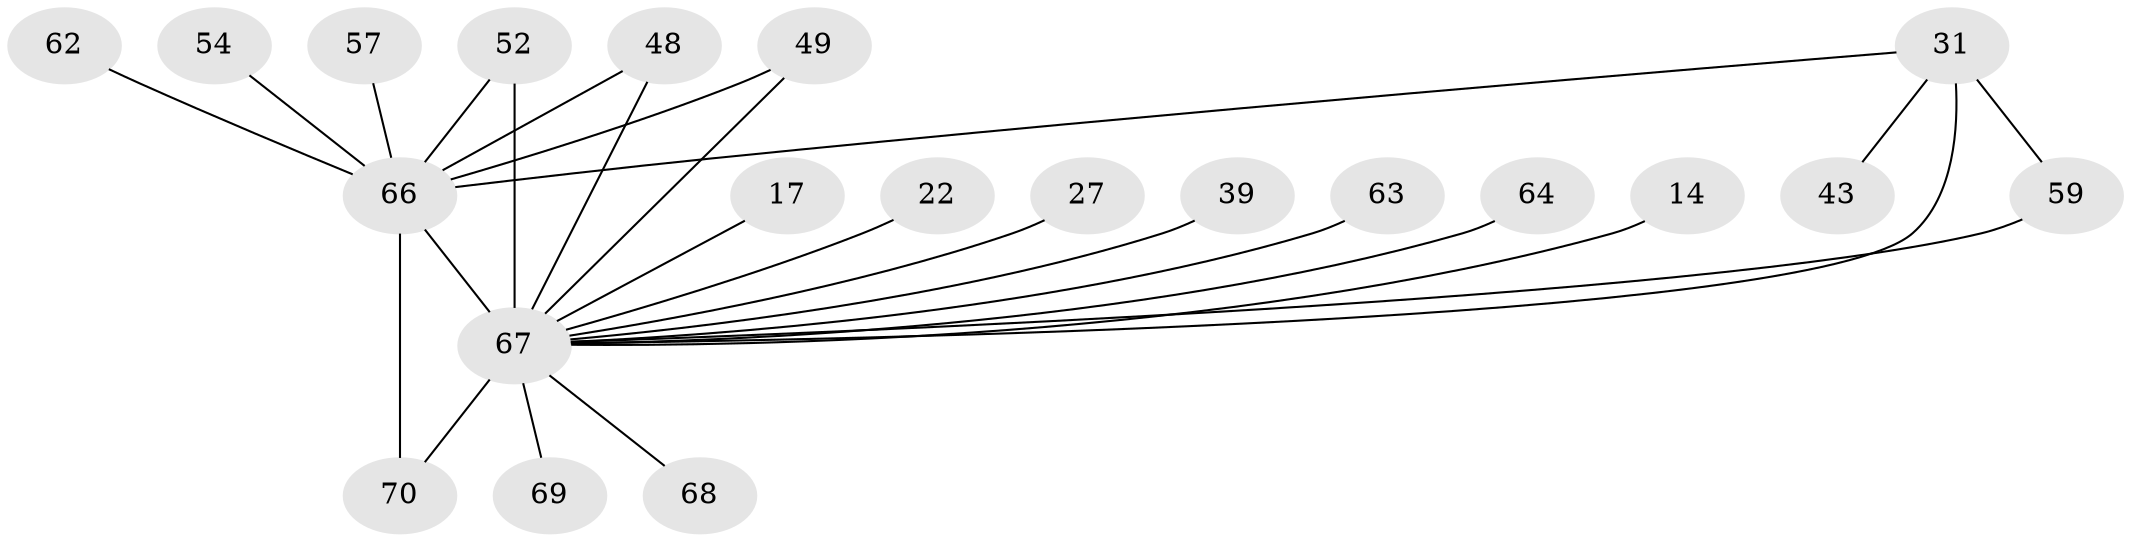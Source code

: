 // original degree distribution, {19: 0.014285714285714285, 23: 0.014285714285714285, 15: 0.02857142857142857, 20: 0.014285714285714285, 14: 0.02857142857142857, 26: 0.014285714285714285, 13: 0.014285714285714285, 18: 0.014285714285714285, 7: 0.014285714285714285, 2: 0.6, 4: 0.11428571428571428, 3: 0.11428571428571428, 6: 0.014285714285714285}
// Generated by graph-tools (version 1.1) at 2025/46/03/04/25 21:46:34]
// undirected, 21 vertices, 26 edges
graph export_dot {
graph [start="1"]
  node [color=gray90,style=filled];
  14;
  17;
  22;
  27;
  31 [super="+19+25+4"];
  39;
  43;
  48;
  49 [super="+29"];
  52;
  54;
  57;
  59;
  62;
  63;
  64;
  66 [super="+45+46+32+58+65"];
  67 [super="+47+37+61"];
  68;
  69;
  70 [super="+53+56+60"];
  14 -- 67 [weight=2];
  17 -- 67;
  22 -- 67 [weight=2];
  27 -- 67 [weight=2];
  31 -- 43 [weight=2];
  31 -- 59;
  31 -- 67 [weight=15];
  31 -- 66 [weight=13];
  39 -- 67 [weight=2];
  48 -- 66;
  48 -- 67;
  49 -- 66;
  49 -- 67 [weight=2];
  52 -- 66;
  52 -- 67;
  54 -- 66 [weight=2];
  57 -- 66 [weight=2];
  59 -- 67;
  62 -- 66 [weight=2];
  63 -- 67 [weight=2];
  64 -- 67 [weight=2];
  66 -- 70 [weight=4];
  66 -- 67 [weight=33];
  67 -- 68 [weight=2];
  67 -- 69 [weight=2];
  67 -- 70 [weight=6];
}
